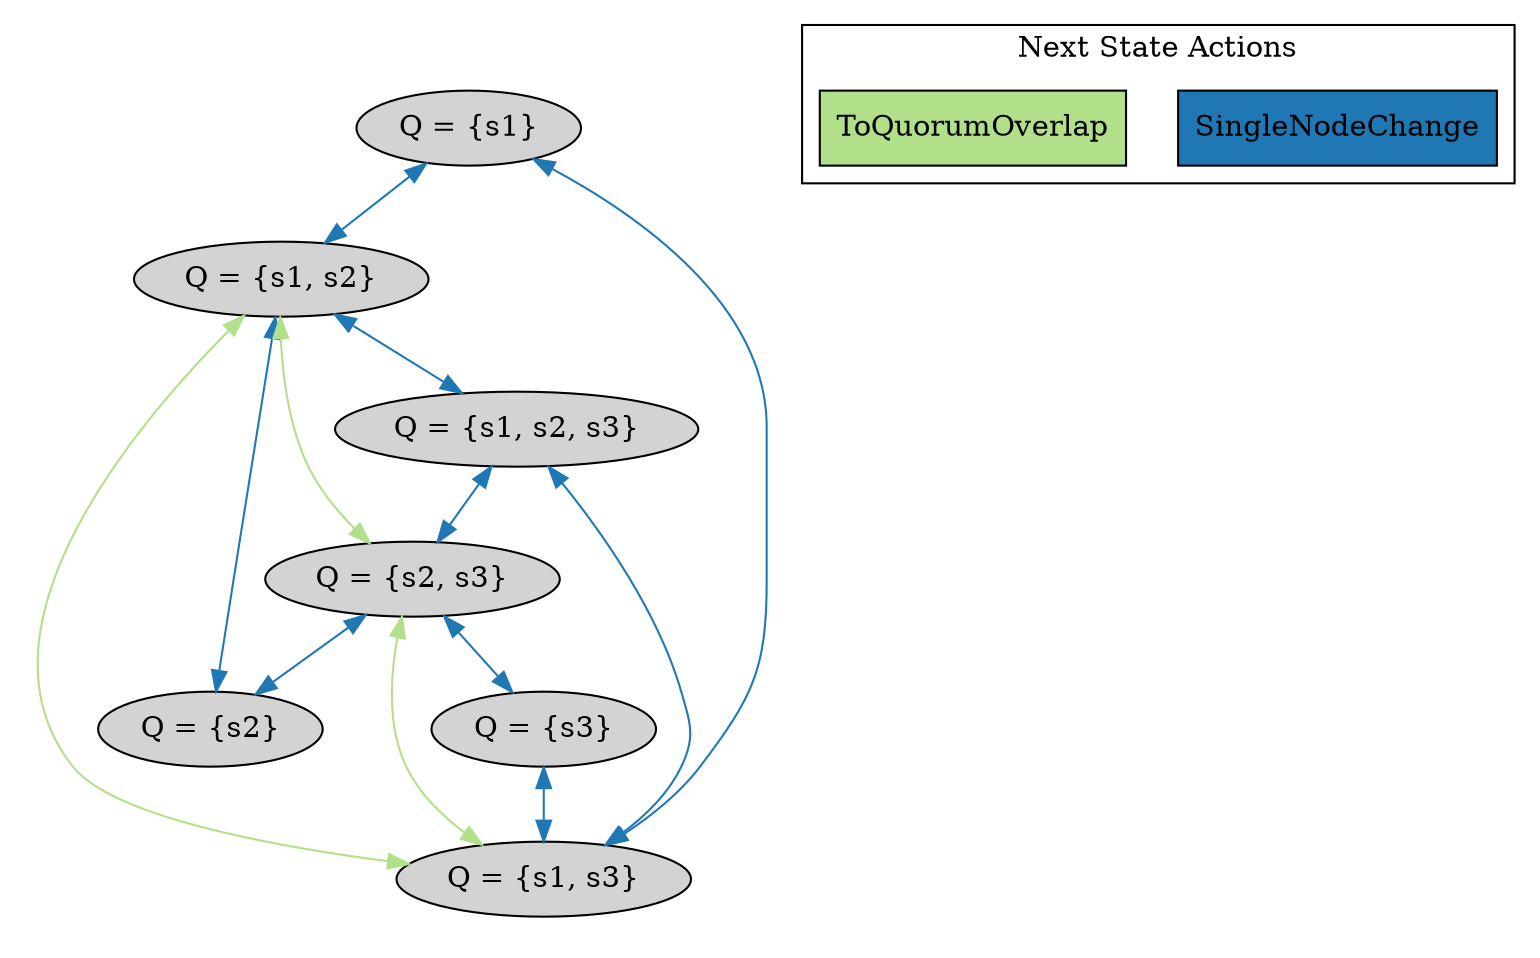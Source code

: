 strict digraph DiskGraph {
edge [colorscheme="paired12"]
nodesep=0.35;concentrate=true;
subgraph cluster_graph {
color="white";
-8021294612694838380 [label="Q = {s1}",style = filled]
7689248013513876646 [label="Q = {s2}",style = filled]
-8715565032626938413 [label="Q = {s3}",style = filled]
-3671750978134116092 [label="Q = {s1, s2}",style = filled]
2356214265313263729 [label="Q = {s1, s3}",style = filled]
-2979650619162516543 [label="Q = {s2, s3}",style = filled]
-999346464786346595 [label="Q = {s1, s2, s3}",style = filled]
-8021294612694838380 -> -3671750978134116092 [label="",color="2",fontcolor="2"];
-8021294612694838380 -> 2356214265313263729 [label="",color="2",fontcolor="2"];
7689248013513876646 -> -3671750978134116092 [label="",color="2",fontcolor="2"];
7689248013513876646 -> -2979650619162516543 [label="",color="2",fontcolor="2"];
-8715565032626938413 -> 2356214265313263729 [label="",color="2",fontcolor="2"];
-8715565032626938413 -> -2979650619162516543 [label="",color="2",fontcolor="2"];
-3671750978134116092 -> 7689248013513876646 [label="",color="2",fontcolor="2"];
-3671750978134116092 -> -8021294612694838380 [label="",color="2",fontcolor="2"];
-3671750978134116092 -> -999346464786346595 [label="",color="2",fontcolor="2"];
-3671750978134116092 -> 2356214265313263729 [label="",color="3",fontcolor="3"];
-3671750978134116092 -> -2979650619162516543 [label="",color="3",fontcolor="3"];
2356214265313263729 -> -8715565032626938413 [label="",color="2",fontcolor="2"];
2356214265313263729 -> -999346464786346595 [label="",color="2",fontcolor="2"];
2356214265313263729 -> -8021294612694838380 [label="",color="2",fontcolor="2"];
2356214265313263729 -> -3671750978134116092 [label="",color="3",fontcolor="3"];
2356214265313263729 -> -2979650619162516543 [label="",color="3",fontcolor="3"];
-2979650619162516543 -> -999346464786346595 [label="",color="2",fontcolor="2"];
-2979650619162516543 -> -8715565032626938413 [label="",color="2",fontcolor="2"];
-2979650619162516543 -> 7689248013513876646 [label="",color="2",fontcolor="2"];
-2979650619162516543 -> -3671750978134116092 [label="",color="3",fontcolor="3"];
-2979650619162516543 -> 2356214265313263729 [label="",color="3",fontcolor="3"];
-999346464786346595 -> -2979650619162516543 [label="",color="2",fontcolor="2"];
-999346464786346595 -> 2356214265313263729 [label="",color="2",fontcolor="2"];
-999346464786346595 -> -3671750978134116092 [label="",color="2",fontcolor="2"];

}
subgraph cluster_legend {graph[style=bold];label = "Next State Actions" style="solid"
node [ labeljust="l",colorscheme="paired12",style=filled,shape=record ]
SingleNodeChange [label="SingleNodeChange",fillcolor=2]
ToQuorumOverlap [label="ToQuorumOverlap",fillcolor=3]
}}